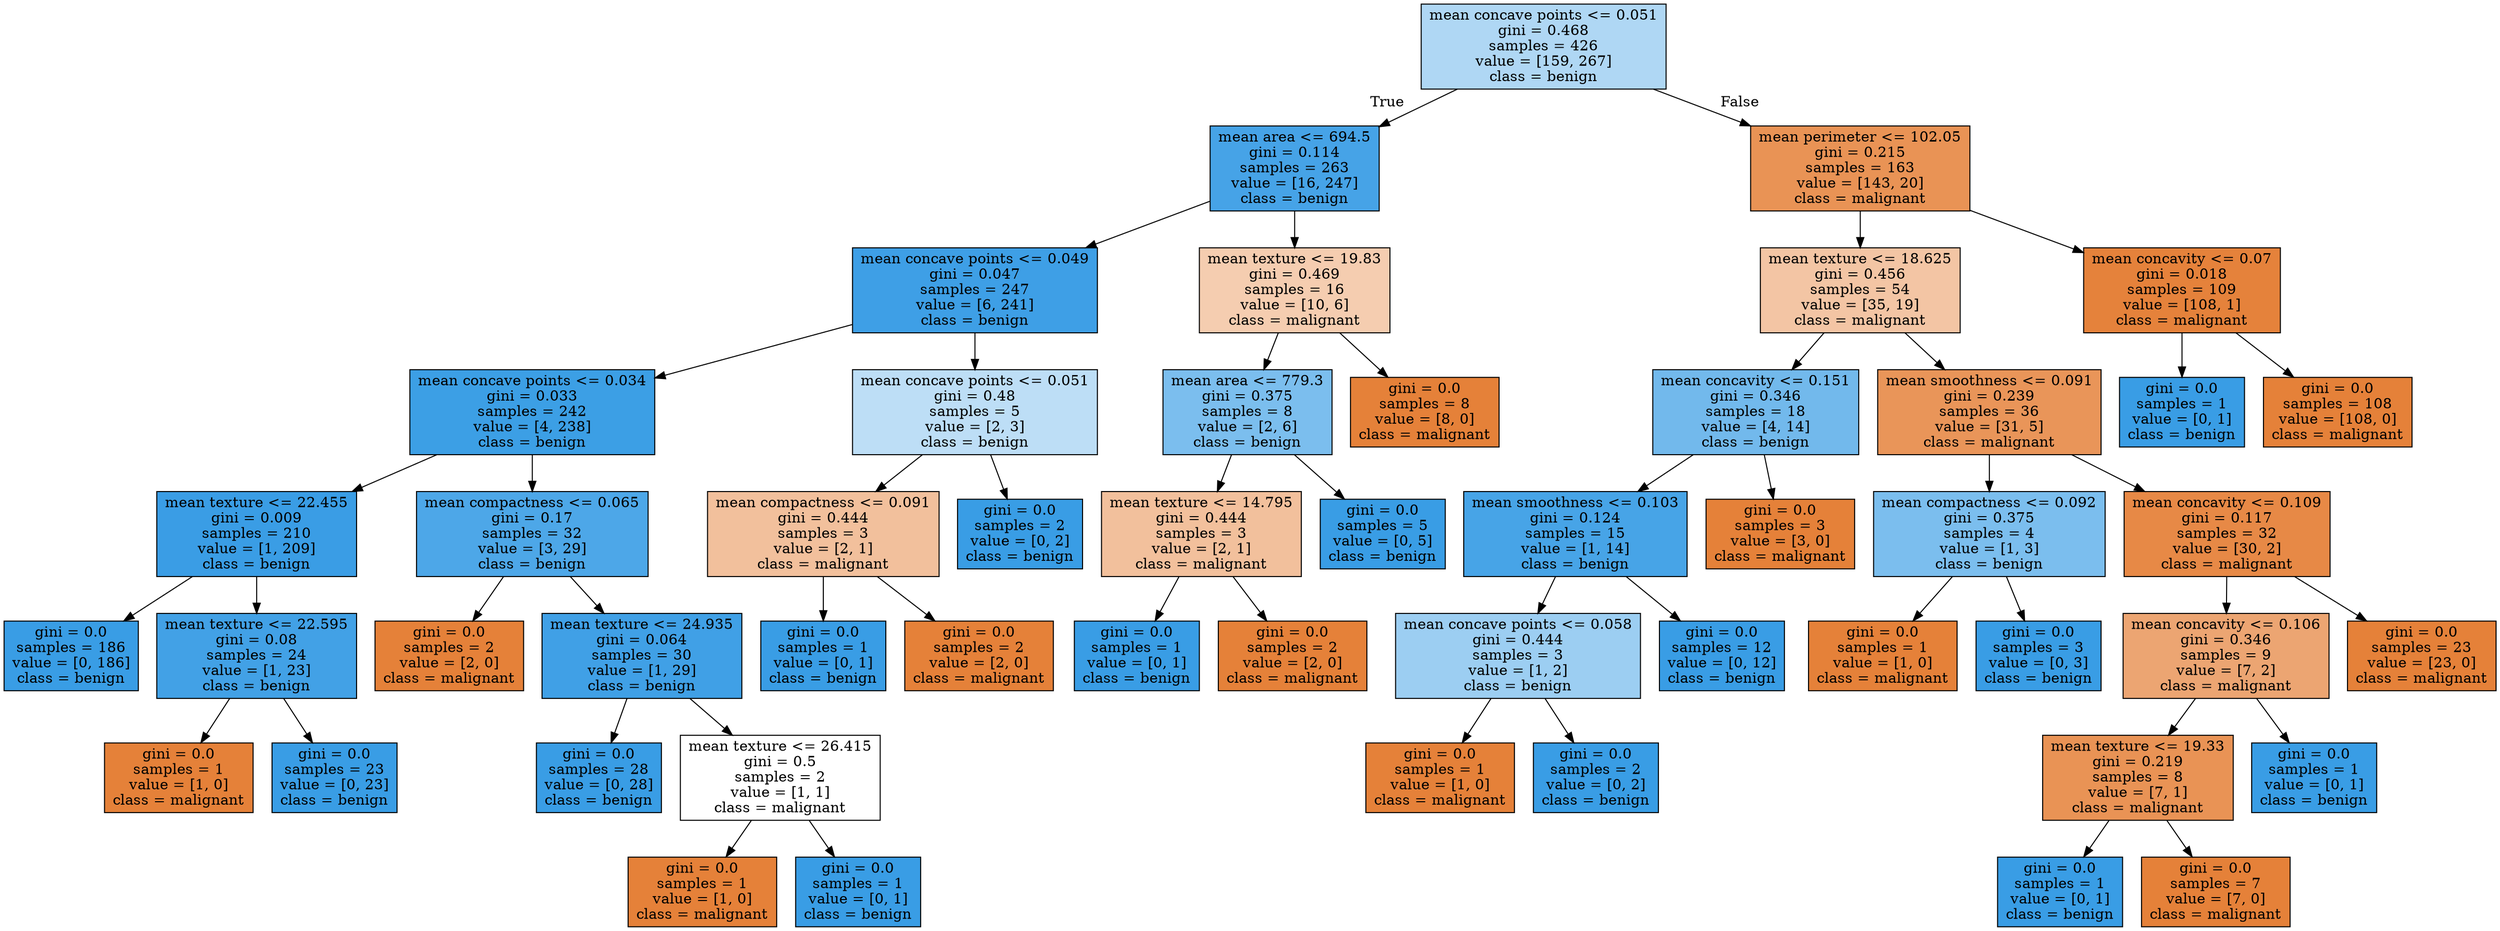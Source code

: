 digraph Tree {
node [shape=box, style="filled", color="black"] ;
0 [label="mean concave points <= 0.051\ngini = 0.468\nsamples = 426\nvalue = [159, 267]\nclass = benign", fillcolor="#afd7f4"] ;
1 [label="mean area <= 694.5\ngini = 0.114\nsamples = 263\nvalue = [16, 247]\nclass = benign", fillcolor="#46a3e7"] ;
0 -> 1 [labeldistance=2.5, labelangle=45, headlabel="True"] ;
2 [label="mean concave points <= 0.049\ngini = 0.047\nsamples = 247\nvalue = [6, 241]\nclass = benign", fillcolor="#3e9fe6"] ;
1 -> 2 ;
3 [label="mean concave points <= 0.034\ngini = 0.033\nsamples = 242\nvalue = [4, 238]\nclass = benign", fillcolor="#3c9fe5"] ;
2 -> 3 ;
4 [label="mean texture <= 22.455\ngini = 0.009\nsamples = 210\nvalue = [1, 209]\nclass = benign", fillcolor="#3a9de5"] ;
3 -> 4 ;
5 [label="gini = 0.0\nsamples = 186\nvalue = [0, 186]\nclass = benign", fillcolor="#399de5"] ;
4 -> 5 ;
6 [label="mean texture <= 22.595\ngini = 0.08\nsamples = 24\nvalue = [1, 23]\nclass = benign", fillcolor="#42a1e6"] ;
4 -> 6 ;
7 [label="gini = 0.0\nsamples = 1\nvalue = [1, 0]\nclass = malignant", fillcolor="#e58139"] ;
6 -> 7 ;
8 [label="gini = 0.0\nsamples = 23\nvalue = [0, 23]\nclass = benign", fillcolor="#399de5"] ;
6 -> 8 ;
9 [label="mean compactness <= 0.065\ngini = 0.17\nsamples = 32\nvalue = [3, 29]\nclass = benign", fillcolor="#4da7e8"] ;
3 -> 9 ;
10 [label="gini = 0.0\nsamples = 2\nvalue = [2, 0]\nclass = malignant", fillcolor="#e58139"] ;
9 -> 10 ;
11 [label="mean texture <= 24.935\ngini = 0.064\nsamples = 30\nvalue = [1, 29]\nclass = benign", fillcolor="#40a0e6"] ;
9 -> 11 ;
12 [label="gini = 0.0\nsamples = 28\nvalue = [0, 28]\nclass = benign", fillcolor="#399de5"] ;
11 -> 12 ;
13 [label="mean texture <= 26.415\ngini = 0.5\nsamples = 2\nvalue = [1, 1]\nclass = malignant", fillcolor="#ffffff"] ;
11 -> 13 ;
14 [label="gini = 0.0\nsamples = 1\nvalue = [1, 0]\nclass = malignant", fillcolor="#e58139"] ;
13 -> 14 ;
15 [label="gini = 0.0\nsamples = 1\nvalue = [0, 1]\nclass = benign", fillcolor="#399de5"] ;
13 -> 15 ;
16 [label="mean concave points <= 0.051\ngini = 0.48\nsamples = 5\nvalue = [2, 3]\nclass = benign", fillcolor="#bddef6"] ;
2 -> 16 ;
17 [label="mean compactness <= 0.091\ngini = 0.444\nsamples = 3\nvalue = [2, 1]\nclass = malignant", fillcolor="#f2c09c"] ;
16 -> 17 ;
18 [label="gini = 0.0\nsamples = 1\nvalue = [0, 1]\nclass = benign", fillcolor="#399de5"] ;
17 -> 18 ;
19 [label="gini = 0.0\nsamples = 2\nvalue = [2, 0]\nclass = malignant", fillcolor="#e58139"] ;
17 -> 19 ;
20 [label="gini = 0.0\nsamples = 2\nvalue = [0, 2]\nclass = benign", fillcolor="#399de5"] ;
16 -> 20 ;
21 [label="mean texture <= 19.83\ngini = 0.469\nsamples = 16\nvalue = [10, 6]\nclass = malignant", fillcolor="#f5cdb0"] ;
1 -> 21 ;
22 [label="mean area <= 779.3\ngini = 0.375\nsamples = 8\nvalue = [2, 6]\nclass = benign", fillcolor="#7bbeee"] ;
21 -> 22 ;
23 [label="mean texture <= 14.795\ngini = 0.444\nsamples = 3\nvalue = [2, 1]\nclass = malignant", fillcolor="#f2c09c"] ;
22 -> 23 ;
24 [label="gini = 0.0\nsamples = 1\nvalue = [0, 1]\nclass = benign", fillcolor="#399de5"] ;
23 -> 24 ;
25 [label="gini = 0.0\nsamples = 2\nvalue = [2, 0]\nclass = malignant", fillcolor="#e58139"] ;
23 -> 25 ;
26 [label="gini = 0.0\nsamples = 5\nvalue = [0, 5]\nclass = benign", fillcolor="#399de5"] ;
22 -> 26 ;
27 [label="gini = 0.0\nsamples = 8\nvalue = [8, 0]\nclass = malignant", fillcolor="#e58139"] ;
21 -> 27 ;
28 [label="mean perimeter <= 102.05\ngini = 0.215\nsamples = 163\nvalue = [143, 20]\nclass = malignant", fillcolor="#e99355"] ;
0 -> 28 [labeldistance=2.5, labelangle=-45, headlabel="False"] ;
29 [label="mean texture <= 18.625\ngini = 0.456\nsamples = 54\nvalue = [35, 19]\nclass = malignant", fillcolor="#f3c5a4"] ;
28 -> 29 ;
30 [label="mean concavity <= 0.151\ngini = 0.346\nsamples = 18\nvalue = [4, 14]\nclass = benign", fillcolor="#72b9ec"] ;
29 -> 30 ;
31 [label="mean smoothness <= 0.103\ngini = 0.124\nsamples = 15\nvalue = [1, 14]\nclass = benign", fillcolor="#47a4e7"] ;
30 -> 31 ;
32 [label="mean concave points <= 0.058\ngini = 0.444\nsamples = 3\nvalue = [1, 2]\nclass = benign", fillcolor="#9ccef2"] ;
31 -> 32 ;
33 [label="gini = 0.0\nsamples = 1\nvalue = [1, 0]\nclass = malignant", fillcolor="#e58139"] ;
32 -> 33 ;
34 [label="gini = 0.0\nsamples = 2\nvalue = [0, 2]\nclass = benign", fillcolor="#399de5"] ;
32 -> 34 ;
35 [label="gini = 0.0\nsamples = 12\nvalue = [0, 12]\nclass = benign", fillcolor="#399de5"] ;
31 -> 35 ;
36 [label="gini = 0.0\nsamples = 3\nvalue = [3, 0]\nclass = malignant", fillcolor="#e58139"] ;
30 -> 36 ;
37 [label="mean smoothness <= 0.091\ngini = 0.239\nsamples = 36\nvalue = [31, 5]\nclass = malignant", fillcolor="#e99559"] ;
29 -> 37 ;
38 [label="mean compactness <= 0.092\ngini = 0.375\nsamples = 4\nvalue = [1, 3]\nclass = benign", fillcolor="#7bbeee"] ;
37 -> 38 ;
39 [label="gini = 0.0\nsamples = 1\nvalue = [1, 0]\nclass = malignant", fillcolor="#e58139"] ;
38 -> 39 ;
40 [label="gini = 0.0\nsamples = 3\nvalue = [0, 3]\nclass = benign", fillcolor="#399de5"] ;
38 -> 40 ;
41 [label="mean concavity <= 0.109\ngini = 0.117\nsamples = 32\nvalue = [30, 2]\nclass = malignant", fillcolor="#e78946"] ;
37 -> 41 ;
42 [label="mean concavity <= 0.106\ngini = 0.346\nsamples = 9\nvalue = [7, 2]\nclass = malignant", fillcolor="#eca572"] ;
41 -> 42 ;
43 [label="mean texture <= 19.33\ngini = 0.219\nsamples = 8\nvalue = [7, 1]\nclass = malignant", fillcolor="#e99355"] ;
42 -> 43 ;
44 [label="gini = 0.0\nsamples = 1\nvalue = [0, 1]\nclass = benign", fillcolor="#399de5"] ;
43 -> 44 ;
45 [label="gini = 0.0\nsamples = 7\nvalue = [7, 0]\nclass = malignant", fillcolor="#e58139"] ;
43 -> 45 ;
46 [label="gini = 0.0\nsamples = 1\nvalue = [0, 1]\nclass = benign", fillcolor="#399de5"] ;
42 -> 46 ;
47 [label="gini = 0.0\nsamples = 23\nvalue = [23, 0]\nclass = malignant", fillcolor="#e58139"] ;
41 -> 47 ;
48 [label="mean concavity <= 0.07\ngini = 0.018\nsamples = 109\nvalue = [108, 1]\nclass = malignant", fillcolor="#e5823b"] ;
28 -> 48 ;
49 [label="gini = 0.0\nsamples = 1\nvalue = [0, 1]\nclass = benign", fillcolor="#399de5"] ;
48 -> 49 ;
50 [label="gini = 0.0\nsamples = 108\nvalue = [108, 0]\nclass = malignant", fillcolor="#e58139"] ;
48 -> 50 ;
}